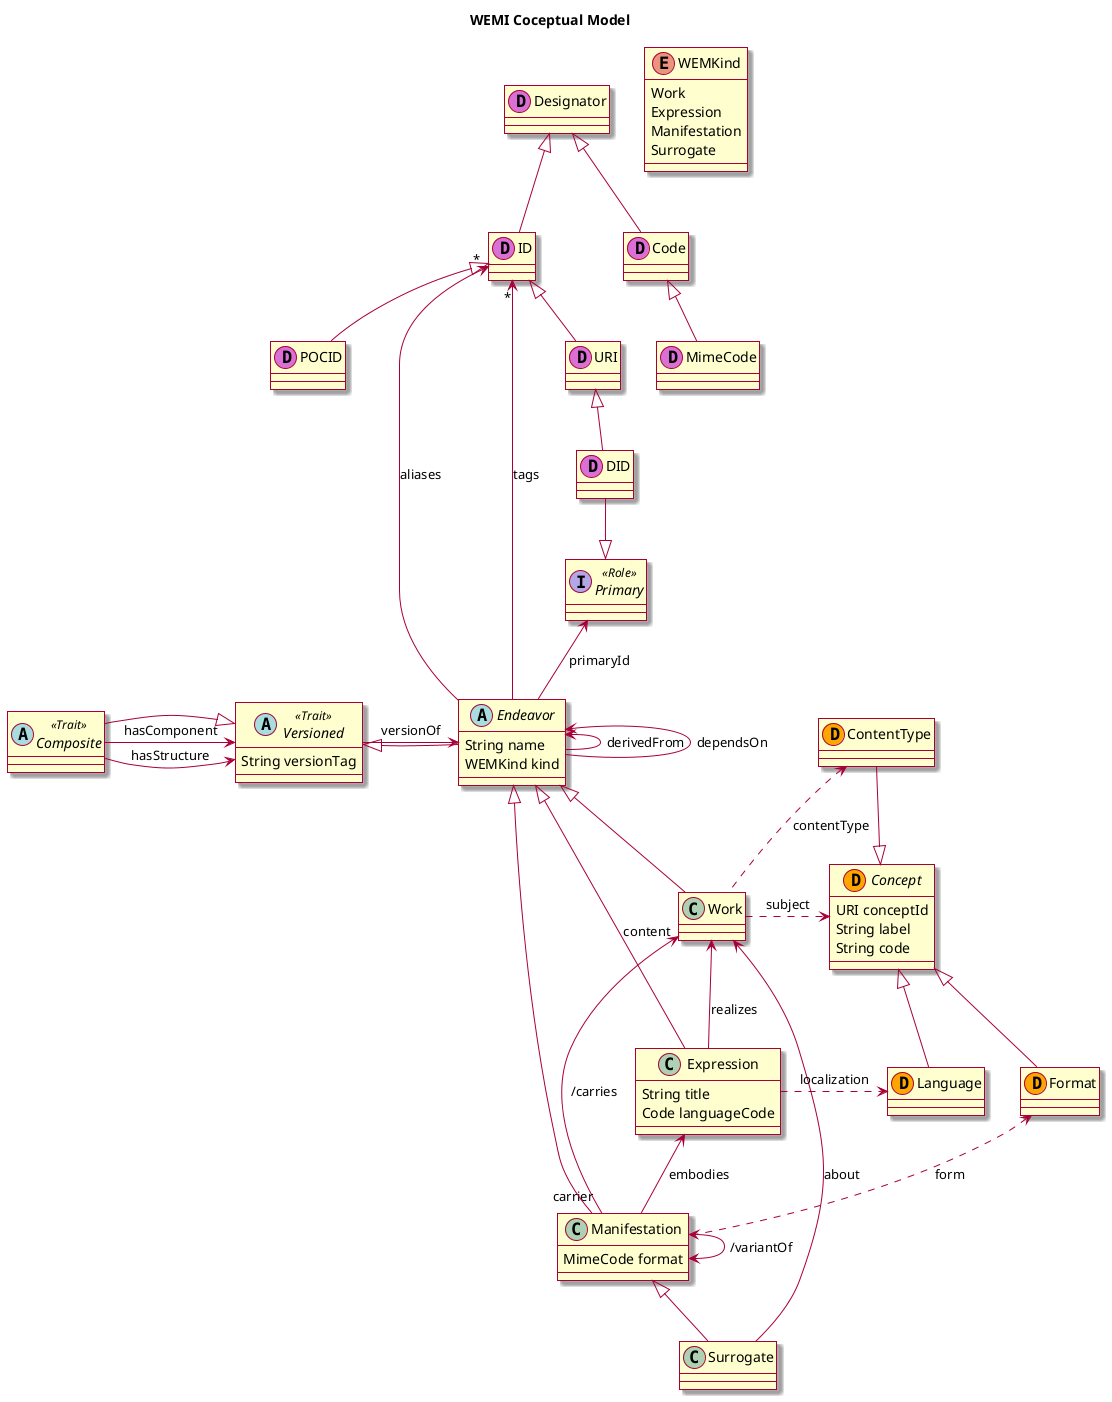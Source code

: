 @startuml

skin rose

title WEMI Coceptual Model


enum WEMKind {
 Work
 Expression
 Manifestation
 Surrogate
}



class DID << (D,orchid) >>
class ID << (D,orchid) >>
class POCID << (D,orchid) >>
class URI << (D,orchid) >>
URI <|-down- DID
ID <|-down- URI
ID <|-down- POCID
interface Primary << Role >>
Primary <|-up- DID



abstract class Concept << (D,orange) >> {
	URI conceptId
	String label
	String code
}
class Language << (D,orange) >>
class ContentType << (D,orange) >>
class Format << (D,orange) >>
Concept <|-down- Language
Concept <|-up- ContentType
Concept <|-down- Format



class Designator << (D,orchid) >>
class Code << (D,orchid) >>
class MimeCode << (D,orchid) >>
Code <|-down- MimeCode
Designator <|-down- Code
Designator <|-down- ID




abstract class Endeavor {
  String name
  WEMKind kind
}
Primary <-- Endeavor: primaryId
ID "*" <-- Endeavor: aliases
ID "*" <-- Endeavor: tags



class Work

class Expression {
	String title
	Code languageCode
}
Work <-- Expression : realizes 

class Manifestation {
	MimeCode format 
}
Expression <-- Manifestation: embodies 
Work "content" <-- "carrier" Manifestation: /carries 

Endeavor <|-down- Work
Endeavor <|-down- Expression
Endeavor <|-down- Manifestation
Manifestation <|-down- Surrogate

class Surrogate
Work <-- Surrogate: about 


Concept <.left. Work: subject
ContentType <.. Work: contentType
Language <.left. Expression: localization
Format <.. Manifestation: form
Manifestation <--> Manifestation: /variantOf



abstract class Composite <<Trait>> {
}

abstract class Versioned <<Trait>> {
	String versionTag
}
Versioned <|-down  Endeavor
Endeavor <-up- Versioned: versionOf

Versioned <|-down  Composite
Versioned <-up- Composite: hasComponent
Versioned <-up- Composite: hasStructure

Endeavor <-- Endeavor: derivedFrom
Endeavor <-- Endeavor: dependsOn


@enduml
